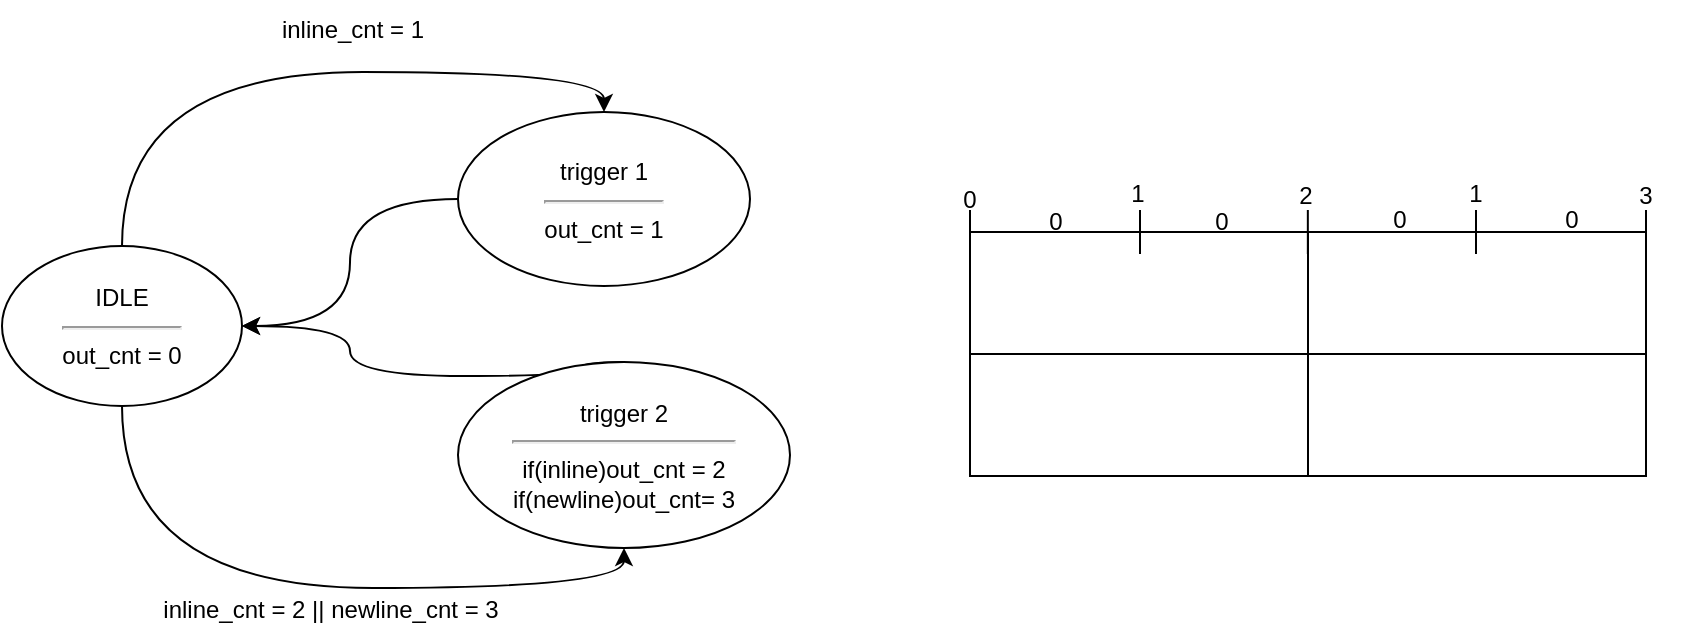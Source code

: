 <mxfile version="22.1.0" type="github">
  <diagram name="Page-1" id="B7dvrdiz3QRLkiSaSS6b">
    <mxGraphModel dx="335" dy="119" grid="1" gridSize="1" guides="1" tooltips="1" connect="1" arrows="1" fold="1" page="1" pageScale="1" pageWidth="1100" pageHeight="850" math="0" shadow="0">
      <root>
        <mxCell id="0" />
        <mxCell id="1" parent="0" />
        <mxCell id="h9zx9sQTkyY40kXCvM0r-2" style="edgeStyle=orthogonalEdgeStyle;rounded=0;orthogonalLoop=1;jettySize=auto;html=1;exitX=0.5;exitY=1;exitDx=0;exitDy=0;entryX=0.5;entryY=1;entryDx=0;entryDy=0;curved=1;" edge="1" parent="1" source="U9dns1udBrLqBRFEPLwW-1" target="U9dns1udBrLqBRFEPLwW-3">
          <mxGeometry relative="1" as="geometry" />
        </mxCell>
        <mxCell id="h9zx9sQTkyY40kXCvM0r-6" style="edgeStyle=orthogonalEdgeStyle;rounded=0;orthogonalLoop=1;jettySize=auto;html=1;exitX=0.5;exitY=0;exitDx=0;exitDy=0;entryX=0.5;entryY=0;entryDx=0;entryDy=0;curved=1;" edge="1" parent="1" source="U9dns1udBrLqBRFEPLwW-1" target="U9dns1udBrLqBRFEPLwW-2">
          <mxGeometry relative="1" as="geometry" />
        </mxCell>
        <mxCell id="U9dns1udBrLqBRFEPLwW-1" value="IDLE&lt;hr&gt;out_cnt = 0" style="ellipse;whiteSpace=wrap;html=1;" parent="1" vertex="1">
          <mxGeometry x="252" y="347" width="120" height="80" as="geometry" />
        </mxCell>
        <mxCell id="h9zx9sQTkyY40kXCvM0r-4" style="edgeStyle=orthogonalEdgeStyle;rounded=0;orthogonalLoop=1;jettySize=auto;html=1;entryX=1;entryY=0.5;entryDx=0;entryDy=0;curved=1;" edge="1" parent="1" source="U9dns1udBrLqBRFEPLwW-2" target="U9dns1udBrLqBRFEPLwW-1">
          <mxGeometry relative="1" as="geometry" />
        </mxCell>
        <mxCell id="U9dns1udBrLqBRFEPLwW-2" value="trigger 1&lt;hr&gt;out_cnt = 1" style="ellipse;whiteSpace=wrap;html=1;" parent="1" vertex="1">
          <mxGeometry x="480" y="280" width="146" height="87" as="geometry" />
        </mxCell>
        <mxCell id="h9zx9sQTkyY40kXCvM0r-3" style="edgeStyle=orthogonalEdgeStyle;rounded=0;orthogonalLoop=1;jettySize=auto;html=1;exitX=0.5;exitY=0;exitDx=0;exitDy=0;entryX=1;entryY=0.5;entryDx=0;entryDy=0;curved=1;" edge="1" parent="1" source="U9dns1udBrLqBRFEPLwW-3" target="U9dns1udBrLqBRFEPLwW-1">
          <mxGeometry relative="1" as="geometry">
            <Array as="points">
              <mxPoint x="540" y="412" />
              <mxPoint x="426" y="412" />
              <mxPoint x="426" y="387" />
            </Array>
          </mxGeometry>
        </mxCell>
        <mxCell id="U9dns1udBrLqBRFEPLwW-3" value="trigger 2&lt;hr&gt;if(inline)out_cnt = 2&lt;br&gt;if(newline)out_cnt= 3" style="ellipse;whiteSpace=wrap;html=1;" parent="1" vertex="1">
          <mxGeometry x="480" y="405" width="166" height="93" as="geometry" />
        </mxCell>
        <mxCell id="h9zx9sQTkyY40kXCvM0r-7" value="" style="rounded=0;whiteSpace=wrap;html=1;" vertex="1" parent="1">
          <mxGeometry x="736" y="340" width="338" height="122" as="geometry" />
        </mxCell>
        <mxCell id="h9zx9sQTkyY40kXCvM0r-9" value="" style="endArrow=none;html=1;rounded=0;entryX=0.5;entryY=0;entryDx=0;entryDy=0;exitX=0.5;exitY=1;exitDx=0;exitDy=0;" edge="1" parent="1" source="h9zx9sQTkyY40kXCvM0r-7" target="h9zx9sQTkyY40kXCvM0r-7">
          <mxGeometry width="50" height="50" relative="1" as="geometry">
            <mxPoint x="917" y="449" as="sourcePoint" />
            <mxPoint x="967" y="399" as="targetPoint" />
          </mxGeometry>
        </mxCell>
        <mxCell id="h9zx9sQTkyY40kXCvM0r-11" value="" style="endArrow=none;html=1;rounded=0;entryX=1;entryY=0.5;entryDx=0;entryDy=0;exitX=0;exitY=0.5;exitDx=0;exitDy=0;" edge="1" parent="1" source="h9zx9sQTkyY40kXCvM0r-7" target="h9zx9sQTkyY40kXCvM0r-7">
          <mxGeometry width="50" height="50" relative="1" as="geometry">
            <mxPoint x="865" y="569" as="sourcePoint" />
            <mxPoint x="865" y="447" as="targetPoint" />
          </mxGeometry>
        </mxCell>
        <mxCell id="h9zx9sQTkyY40kXCvM0r-14" value="" style="endArrow=none;html=1;rounded=0;" edge="1" parent="1">
          <mxGeometry width="50" height="50" relative="1" as="geometry">
            <mxPoint x="821" y="329" as="sourcePoint" />
            <mxPoint x="821" y="351" as="targetPoint" />
          </mxGeometry>
        </mxCell>
        <mxCell id="h9zx9sQTkyY40kXCvM0r-15" value="" style="endArrow=none;html=1;rounded=0;" edge="1" parent="1">
          <mxGeometry width="50" height="50" relative="1" as="geometry">
            <mxPoint x="904.92" y="329" as="sourcePoint" />
            <mxPoint x="904.92" y="351" as="targetPoint" />
          </mxGeometry>
        </mxCell>
        <mxCell id="h9zx9sQTkyY40kXCvM0r-16" value="" style="endArrow=none;html=1;rounded=0;" edge="1" parent="1">
          <mxGeometry width="50" height="50" relative="1" as="geometry">
            <mxPoint x="989" y="329" as="sourcePoint" />
            <mxPoint x="989" y="351" as="targetPoint" />
          </mxGeometry>
        </mxCell>
        <mxCell id="h9zx9sQTkyY40kXCvM0r-17" value="" style="endArrow=none;html=1;rounded=0;" edge="1" parent="1">
          <mxGeometry width="50" height="50" relative="1" as="geometry">
            <mxPoint x="1074" y="329" as="sourcePoint" />
            <mxPoint x="1074" y="351" as="targetPoint" />
          </mxGeometry>
        </mxCell>
        <mxCell id="h9zx9sQTkyY40kXCvM0r-18" value="" style="endArrow=none;html=1;rounded=0;" edge="1" parent="1">
          <mxGeometry width="50" height="50" relative="1" as="geometry">
            <mxPoint x="736" y="329" as="sourcePoint" />
            <mxPoint x="736" y="351" as="targetPoint" />
          </mxGeometry>
        </mxCell>
        <mxCell id="h9zx9sQTkyY40kXCvM0r-19" value="0" style="text;html=1;strokeColor=none;fillColor=none;align=center;verticalAlign=middle;whiteSpace=wrap;rounded=0;" vertex="1" parent="1">
          <mxGeometry x="706" y="318.5" width="60" height="10" as="geometry" />
        </mxCell>
        <mxCell id="h9zx9sQTkyY40kXCvM0r-20" value="1" style="text;html=1;strokeColor=none;fillColor=none;align=center;verticalAlign=middle;whiteSpace=wrap;rounded=0;" vertex="1" parent="1">
          <mxGeometry x="790" y="316" width="60" height="10" as="geometry" />
        </mxCell>
        <mxCell id="h9zx9sQTkyY40kXCvM0r-22" value="0" style="text;html=1;strokeColor=none;fillColor=none;align=center;verticalAlign=middle;whiteSpace=wrap;rounded=0;" vertex="1" parent="1">
          <mxGeometry x="749" y="330" width="60" height="10" as="geometry" />
        </mxCell>
        <mxCell id="h9zx9sQTkyY40kXCvM0r-23" value="2" style="text;html=1;strokeColor=none;fillColor=none;align=center;verticalAlign=middle;whiteSpace=wrap;rounded=0;" vertex="1" parent="1">
          <mxGeometry x="874" y="317" width="60" height="10" as="geometry" />
        </mxCell>
        <mxCell id="h9zx9sQTkyY40kXCvM0r-24" value="1" style="text;html=1;strokeColor=none;fillColor=none;align=center;verticalAlign=middle;whiteSpace=wrap;rounded=0;" vertex="1" parent="1">
          <mxGeometry x="959" y="315.5" width="60" height="10" as="geometry" />
        </mxCell>
        <mxCell id="h9zx9sQTkyY40kXCvM0r-25" value="3" style="text;html=1;strokeColor=none;fillColor=none;align=center;verticalAlign=middle;whiteSpace=wrap;rounded=0;" vertex="1" parent="1">
          <mxGeometry x="1044" y="317" width="60" height="10" as="geometry" />
        </mxCell>
        <mxCell id="h9zx9sQTkyY40kXCvM0r-26" value="0" style="text;html=1;strokeColor=none;fillColor=none;align=center;verticalAlign=middle;whiteSpace=wrap;rounded=0;" vertex="1" parent="1">
          <mxGeometry x="832" y="330" width="60" height="10" as="geometry" />
        </mxCell>
        <mxCell id="h9zx9sQTkyY40kXCvM0r-27" value="0" style="text;html=1;strokeColor=none;fillColor=none;align=center;verticalAlign=middle;whiteSpace=wrap;rounded=0;" vertex="1" parent="1">
          <mxGeometry x="921" y="329" width="60" height="10" as="geometry" />
        </mxCell>
        <mxCell id="h9zx9sQTkyY40kXCvM0r-28" value="0" style="text;html=1;strokeColor=none;fillColor=none;align=center;verticalAlign=middle;whiteSpace=wrap;rounded=0;" vertex="1" parent="1">
          <mxGeometry x="1007" y="328.5" width="60" height="10" as="geometry" />
        </mxCell>
        <mxCell id="h9zx9sQTkyY40kXCvM0r-29" value="inline_cnt = 1" style="text;html=1;strokeColor=none;fillColor=none;align=center;verticalAlign=middle;whiteSpace=wrap;rounded=0;" vertex="1" parent="1">
          <mxGeometry x="389" y="224" width="77" height="30" as="geometry" />
        </mxCell>
        <mxCell id="h9zx9sQTkyY40kXCvM0r-30" value="inline_cnt = 2 || newline_cnt = 3" style="text;html=1;strokeColor=none;fillColor=none;align=center;verticalAlign=middle;whiteSpace=wrap;rounded=0;" vertex="1" parent="1">
          <mxGeometry x="316" y="514" width="201" height="30" as="geometry" />
        </mxCell>
      </root>
    </mxGraphModel>
  </diagram>
</mxfile>
